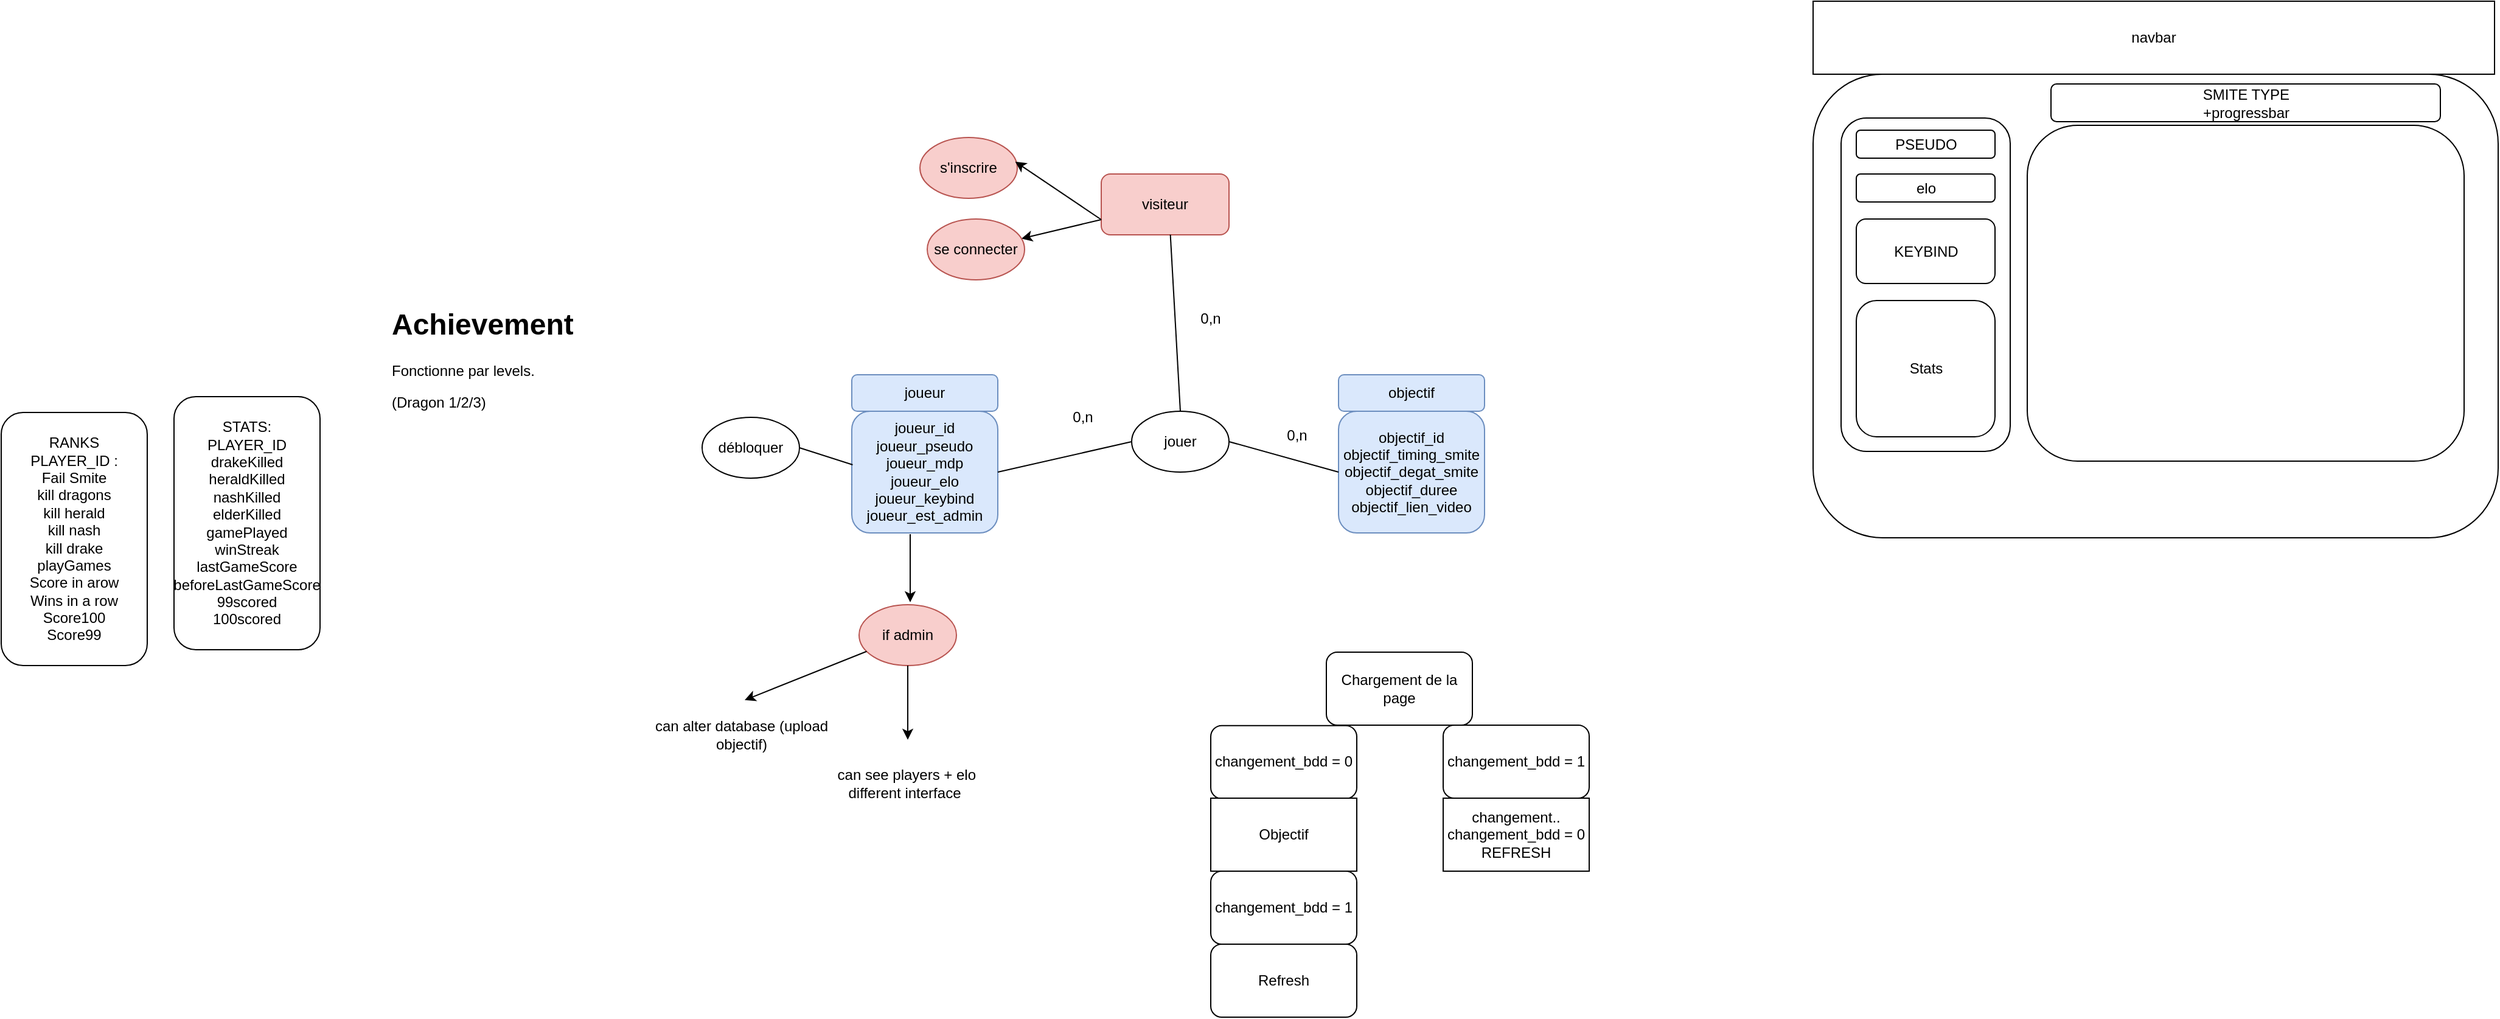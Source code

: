 <mxfile version="17.1.2" type="github">
  <diagram id="YTfmfn9RxTPrVn7Q4XFw" name="Page-1">
    <mxGraphModel dx="1613" dy="854" grid="0" gridSize="10" guides="1" tooltips="1" connect="1" arrows="1" fold="1" page="0" pageScale="1" pageWidth="827" pageHeight="1169" background="none" math="0" shadow="0">
      <root>
        <mxCell id="0" />
        <mxCell id="1" parent="0" />
        <mxCell id="RXG0wrH5LPUmmis5PXeH-1" value="joueur" style="rounded=1;whiteSpace=wrap;html=1;fillColor=#dae8fc;strokeColor=#6c8ebf;" parent="1" vertex="1">
          <mxGeometry x="100" y="200" width="120" height="30" as="geometry" />
        </mxCell>
        <mxCell id="RXG0wrH5LPUmmis5PXeH-2" value="joueur_id&lt;br&gt;joueur_pseudo&lt;br&gt;joueur_mdp&lt;br&gt;joueur_elo&lt;br&gt;joueur_keybind&lt;br&gt;joueur_est_admin" style="rounded=1;whiteSpace=wrap;html=1;fillColor=#dae8fc;strokeColor=#6c8ebf;" parent="1" vertex="1">
          <mxGeometry x="100" y="230" width="120" height="100" as="geometry" />
        </mxCell>
        <mxCell id="RXG0wrH5LPUmmis5PXeH-3" value="objectif" style="rounded=1;whiteSpace=wrap;html=1;fillColor=#dae8fc;strokeColor=#6c8ebf;" parent="1" vertex="1">
          <mxGeometry x="500" y="200" width="120" height="30" as="geometry" />
        </mxCell>
        <mxCell id="RXG0wrH5LPUmmis5PXeH-4" value="objectif_id&lt;br&gt;objectif_timing_smite&lt;br&gt;objectif_degat_smite&lt;br&gt;objectif_duree&lt;br&gt;objectif_lien_video" style="rounded=1;whiteSpace=wrap;html=1;fillColor=#dae8fc;strokeColor=#6c8ebf;" parent="1" vertex="1">
          <mxGeometry x="500" y="230" width="120" height="100" as="geometry" />
        </mxCell>
        <mxCell id="RXG0wrH5LPUmmis5PXeH-5" value="jouer" style="ellipse;whiteSpace=wrap;html=1;" parent="1" vertex="1">
          <mxGeometry x="330" y="230" width="80" height="50" as="geometry" />
        </mxCell>
        <mxCell id="RXG0wrH5LPUmmis5PXeH-6" value="" style="endArrow=none;html=1;rounded=0;exitX=1;exitY=0.5;exitDx=0;exitDy=0;entryX=0;entryY=0.5;entryDx=0;entryDy=0;" parent="1" source="RXG0wrH5LPUmmis5PXeH-2" target="RXG0wrH5LPUmmis5PXeH-5" edge="1">
          <mxGeometry width="50" height="50" relative="1" as="geometry">
            <mxPoint x="400" y="420" as="sourcePoint" />
            <mxPoint x="450" y="370" as="targetPoint" />
          </mxGeometry>
        </mxCell>
        <mxCell id="RXG0wrH5LPUmmis5PXeH-7" value="" style="endArrow=none;html=1;rounded=0;exitX=1;exitY=0.5;exitDx=0;exitDy=0;entryX=0;entryY=0.5;entryDx=0;entryDy=0;" parent="1" source="RXG0wrH5LPUmmis5PXeH-5" target="RXG0wrH5LPUmmis5PXeH-4" edge="1">
          <mxGeometry width="50" height="50" relative="1" as="geometry">
            <mxPoint x="230" y="290" as="sourcePoint" />
            <mxPoint x="340" y="265" as="targetPoint" />
          </mxGeometry>
        </mxCell>
        <mxCell id="RXG0wrH5LPUmmis5PXeH-8" value="0,n" style="text;html=1;strokeColor=none;fillColor=none;align=center;verticalAlign=middle;whiteSpace=wrap;rounded=0;" parent="1" vertex="1">
          <mxGeometry x="260" y="220" width="60" height="30" as="geometry" />
        </mxCell>
        <mxCell id="RXG0wrH5LPUmmis5PXeH-9" value="0,n" style="text;html=1;strokeColor=none;fillColor=none;align=center;verticalAlign=middle;whiteSpace=wrap;rounded=0;" parent="1" vertex="1">
          <mxGeometry x="365" y="139" width="60" height="30" as="geometry" />
        </mxCell>
        <mxCell id="RXG0wrH5LPUmmis5PXeH-10" value="visiteur" style="rounded=1;whiteSpace=wrap;html=1;fillColor=#f8cecc;strokeColor=#b85450;" parent="1" vertex="1">
          <mxGeometry x="305" y="35" width="105" height="50" as="geometry" />
        </mxCell>
        <mxCell id="RXG0wrH5LPUmmis5PXeH-12" value="s&#39;inscrire" style="ellipse;whiteSpace=wrap;html=1;fillColor=#f8cecc;strokeColor=#b85450;" parent="1" vertex="1">
          <mxGeometry x="156" y="5" width="80" height="50" as="geometry" />
        </mxCell>
        <mxCell id="RXG0wrH5LPUmmis5PXeH-15" value="" style="endArrow=none;html=1;rounded=0;exitX=0.541;exitY=0.997;exitDx=0;exitDy=0;entryX=0.5;entryY=0;entryDx=0;entryDy=0;exitPerimeter=0;" parent="1" source="RXG0wrH5LPUmmis5PXeH-10" target="RXG0wrH5LPUmmis5PXeH-5" edge="1">
          <mxGeometry width="50" height="50" relative="1" as="geometry">
            <mxPoint x="336.725" y="91.128" as="sourcePoint" />
            <mxPoint x="510" y="290" as="targetPoint" />
          </mxGeometry>
        </mxCell>
        <mxCell id="RXG0wrH5LPUmmis5PXeH-18" value="" style="endArrow=classic;html=1;rounded=0;entryX=0.979;entryY=0.397;entryDx=0;entryDy=0;entryPerimeter=0;exitX=0;exitY=0.75;exitDx=0;exitDy=0;" parent="1" source="RXG0wrH5LPUmmis5PXeH-10" target="RXG0wrH5LPUmmis5PXeH-12" edge="1">
          <mxGeometry width="50" height="50" relative="1" as="geometry">
            <mxPoint x="289" y="225" as="sourcePoint" />
            <mxPoint x="339" y="175" as="targetPoint" />
          </mxGeometry>
        </mxCell>
        <mxCell id="RXG0wrH5LPUmmis5PXeH-19" value="" style="endArrow=classic;html=1;rounded=0;" parent="1" source="RXG0wrH5LPUmmis5PXeH-10" target="RXG0wrH5LPUmmis5PXeH-20" edge="1">
          <mxGeometry width="50" height="50" relative="1" as="geometry">
            <mxPoint x="324.68" y="124.65" as="sourcePoint" />
            <mxPoint x="264" y="124" as="targetPoint" />
          </mxGeometry>
        </mxCell>
        <mxCell id="RXG0wrH5LPUmmis5PXeH-20" value="se connecter" style="ellipse;whiteSpace=wrap;html=1;fillColor=#f8cecc;strokeColor=#b85450;" parent="1" vertex="1">
          <mxGeometry x="162" y="72" width="80" height="50" as="geometry" />
        </mxCell>
        <mxCell id="RXG0wrH5LPUmmis5PXeH-21" value="" style="endArrow=classic;html=1;rounded=0;" parent="1" edge="1">
          <mxGeometry width="50" height="50" relative="1" as="geometry">
            <mxPoint x="148" y="331" as="sourcePoint" />
            <mxPoint x="148" y="387" as="targetPoint" />
          </mxGeometry>
        </mxCell>
        <mxCell id="RXG0wrH5LPUmmis5PXeH-22" value="if admin" style="ellipse;whiteSpace=wrap;html=1;fillColor=#f8cecc;strokeColor=#b85450;" parent="1" vertex="1">
          <mxGeometry x="106" y="389" width="80" height="50" as="geometry" />
        </mxCell>
        <mxCell id="RXG0wrH5LPUmmis5PXeH-23" value="" style="endArrow=classic;html=1;rounded=0;exitX=0.5;exitY=1;exitDx=0;exitDy=0;" parent="1" source="RXG0wrH5LPUmmis5PXeH-22" edge="1">
          <mxGeometry width="50" height="50" relative="1" as="geometry">
            <mxPoint x="143" y="470" as="sourcePoint" />
            <mxPoint x="146" y="500" as="targetPoint" />
          </mxGeometry>
        </mxCell>
        <mxCell id="RXG0wrH5LPUmmis5PXeH-24" value="&lt;br&gt;&amp;nbsp;can see players + elo&lt;br&gt;different interface" style="text;html=1;strokeColor=none;fillColor=none;align=center;verticalAlign=middle;whiteSpace=wrap;rounded=0;" parent="1" vertex="1">
          <mxGeometry x="67" y="476" width="153" height="105" as="geometry" />
        </mxCell>
        <mxCell id="RXG0wrH5LPUmmis5PXeH-25" value="0,n" style="text;html=1;strokeColor=none;fillColor=none;align=center;verticalAlign=middle;whiteSpace=wrap;rounded=0;" parent="1" vertex="1">
          <mxGeometry x="436" y="235" width="60" height="30" as="geometry" />
        </mxCell>
        <mxCell id="S0vZ_RrumaUN4VlxpWsX-1" value="" style="endArrow=classic;html=1;rounded=0;" parent="1" source="RXG0wrH5LPUmmis5PXeH-22" edge="1">
          <mxGeometry width="50" height="50" relative="1" as="geometry">
            <mxPoint x="-26.398" y="388.997" as="sourcePoint" />
            <mxPoint x="12" y="467.39" as="targetPoint" />
          </mxGeometry>
        </mxCell>
        <mxCell id="S0vZ_RrumaUN4VlxpWsX-2" value="can alter database (upload objectif)" style="text;html=1;strokeColor=none;fillColor=none;align=center;verticalAlign=middle;whiteSpace=wrap;rounded=0;" parent="1" vertex="1">
          <mxGeometry x="-67" y="443.39" width="153" height="105" as="geometry" />
        </mxCell>
        <mxCell id="_nH6_Rv1RS6_LpDzE1Hf-1" value="Chargement de la page" style="rounded=1;whiteSpace=wrap;html=1;" parent="1" vertex="1">
          <mxGeometry x="490" y="428" width="120" height="60" as="geometry" />
        </mxCell>
        <mxCell id="_nH6_Rv1RS6_LpDzE1Hf-2" value="changement_bdd = 1" style="rounded=1;whiteSpace=wrap;html=1;" parent="1" vertex="1">
          <mxGeometry x="586" y="488" width="120" height="60" as="geometry" />
        </mxCell>
        <mxCell id="_nH6_Rv1RS6_LpDzE1Hf-3" value="changement..&lt;br&gt;changement_bdd = 0&lt;br&gt;REFRESH" style="rounded=0;whiteSpace=wrap;html=1;" parent="1" vertex="1">
          <mxGeometry x="586" y="548" width="120" height="60" as="geometry" />
        </mxCell>
        <mxCell id="_nH6_Rv1RS6_LpDzE1Hf-5" value="changement_bdd = 0" style="rounded=1;whiteSpace=wrap;html=1;" parent="1" vertex="1">
          <mxGeometry x="395" y="488.39" width="120" height="60" as="geometry" />
        </mxCell>
        <mxCell id="_nH6_Rv1RS6_LpDzE1Hf-6" value="Objectif" style="rounded=0;whiteSpace=wrap;html=1;" parent="1" vertex="1">
          <mxGeometry x="395" y="548" width="120" height="60" as="geometry" />
        </mxCell>
        <mxCell id="_nH6_Rv1RS6_LpDzE1Hf-7" value="changement_bdd = 1" style="rounded=1;whiteSpace=wrap;html=1;" parent="1" vertex="1">
          <mxGeometry x="395" y="608" width="120" height="60" as="geometry" />
        </mxCell>
        <mxCell id="_nH6_Rv1RS6_LpDzE1Hf-8" value="Refresh" style="rounded=1;whiteSpace=wrap;html=1;" parent="1" vertex="1">
          <mxGeometry x="395" y="668" width="120" height="60" as="geometry" />
        </mxCell>
        <mxCell id="yql_m6U68haI0IFuGOan-1" value="navbar" style="rounded=0;whiteSpace=wrap;html=1;" parent="1" vertex="1">
          <mxGeometry x="890" y="-107" width="560" height="60" as="geometry" />
        </mxCell>
        <mxCell id="yql_m6U68haI0IFuGOan-2" value="" style="rounded=1;whiteSpace=wrap;html=1;" parent="1" vertex="1">
          <mxGeometry x="890" y="-47" width="563" height="381" as="geometry" />
        </mxCell>
        <mxCell id="yql_m6U68haI0IFuGOan-3" value="" style="rounded=1;whiteSpace=wrap;html=1;" parent="1" vertex="1">
          <mxGeometry x="1066" y="-5" width="359" height="276" as="geometry" />
        </mxCell>
        <mxCell id="yql_m6U68haI0IFuGOan-4" value="" style="rounded=1;whiteSpace=wrap;html=1;" parent="1" vertex="1">
          <mxGeometry x="913" y="-11" width="139" height="274" as="geometry" />
        </mxCell>
        <mxCell id="yql_m6U68haI0IFuGOan-5" value="PSEUDO" style="rounded=1;whiteSpace=wrap;html=1;" parent="1" vertex="1">
          <mxGeometry x="925.5" y="-1" width="114" height="23" as="geometry" />
        </mxCell>
        <mxCell id="yql_m6U68haI0IFuGOan-6" value="SMITE TYPE&lt;br&gt;+progressbar" style="rounded=1;whiteSpace=wrap;html=1;" parent="1" vertex="1">
          <mxGeometry x="1085.5" y="-39" width="320" height="31" as="geometry" />
        </mxCell>
        <mxCell id="yql_m6U68haI0IFuGOan-7" value="elo" style="rounded=1;whiteSpace=wrap;html=1;" parent="1" vertex="1">
          <mxGeometry x="925.5" y="35" width="114" height="23" as="geometry" />
        </mxCell>
        <mxCell id="yql_m6U68haI0IFuGOan-8" value="KEYBIND" style="rounded=1;whiteSpace=wrap;html=1;" parent="1" vertex="1">
          <mxGeometry x="925.5" y="72" width="114" height="53" as="geometry" />
        </mxCell>
        <mxCell id="yql_m6U68haI0IFuGOan-9" value="Stats" style="rounded=1;whiteSpace=wrap;html=1;" parent="1" vertex="1">
          <mxGeometry x="925.5" y="139" width="114" height="112" as="geometry" />
        </mxCell>
        <mxCell id="Gkpv8pqvWouYpf4bm38Q-1" value="débloquer" style="ellipse;whiteSpace=wrap;html=1;" vertex="1" parent="1">
          <mxGeometry x="-23" y="235" width="80" height="50" as="geometry" />
        </mxCell>
        <mxCell id="Gkpv8pqvWouYpf4bm38Q-2" value="" style="endArrow=none;html=1;rounded=0;entryX=0.006;entryY=0.44;entryDx=0;entryDy=0;entryPerimeter=0;exitX=1;exitY=0.5;exitDx=0;exitDy=0;" edge="1" parent="1" source="Gkpv8pqvWouYpf4bm38Q-1" target="RXG0wrH5LPUmmis5PXeH-2">
          <mxGeometry width="50" height="50" relative="1" as="geometry">
            <mxPoint y="334" as="sourcePoint" />
            <mxPoint x="50" y="284" as="targetPoint" />
          </mxGeometry>
        </mxCell>
        <mxCell id="Gkpv8pqvWouYpf4bm38Q-3" value="&lt;h1&gt;Achievement&lt;/h1&gt;&lt;p&gt;Fonctionne par levels.&lt;/p&gt;&lt;p&gt;(Dragon 1/2/3)&lt;/p&gt;" style="text;html=1;strokeColor=none;fillColor=none;spacing=5;spacingTop=-20;whiteSpace=wrap;overflow=hidden;rounded=0;" vertex="1" parent="1">
          <mxGeometry x="-283" y="139" width="190" height="120" as="geometry" />
        </mxCell>
        <mxCell id="Gkpv8pqvWouYpf4bm38Q-4" value="RANKS&lt;br&gt;PLAYER_ID :&lt;br&gt;Fail Smite&lt;br&gt;kill dragons&lt;br&gt;kill herald&lt;br&gt;kill nash&lt;br&gt;kill drake&lt;br&gt;playGames&lt;br&gt;Score in arow&lt;br&gt;Wins in a row&lt;br&gt;Score100&lt;br&gt;Score99" style="rounded=1;whiteSpace=wrap;html=1;" vertex="1" parent="1">
          <mxGeometry x="-599" y="231" width="120" height="208" as="geometry" />
        </mxCell>
        <mxCell id="Gkpv8pqvWouYpf4bm38Q-5" value="STATS:&lt;br&gt;PLAYER_ID&lt;br&gt;drakeKilled&lt;br&gt;heraldKilled&lt;br&gt;nashKilled&lt;br&gt;elderKilled&lt;br&gt;gamePlayed&lt;br&gt;winStreak&lt;br&gt;lastGameScore&lt;br&gt;beforeLastGameScore&lt;br&gt;99scored&lt;br&gt;100scored" style="rounded=1;whiteSpace=wrap;html=1;" vertex="1" parent="1">
          <mxGeometry x="-457" y="218" width="120" height="208" as="geometry" />
        </mxCell>
      </root>
    </mxGraphModel>
  </diagram>
</mxfile>
